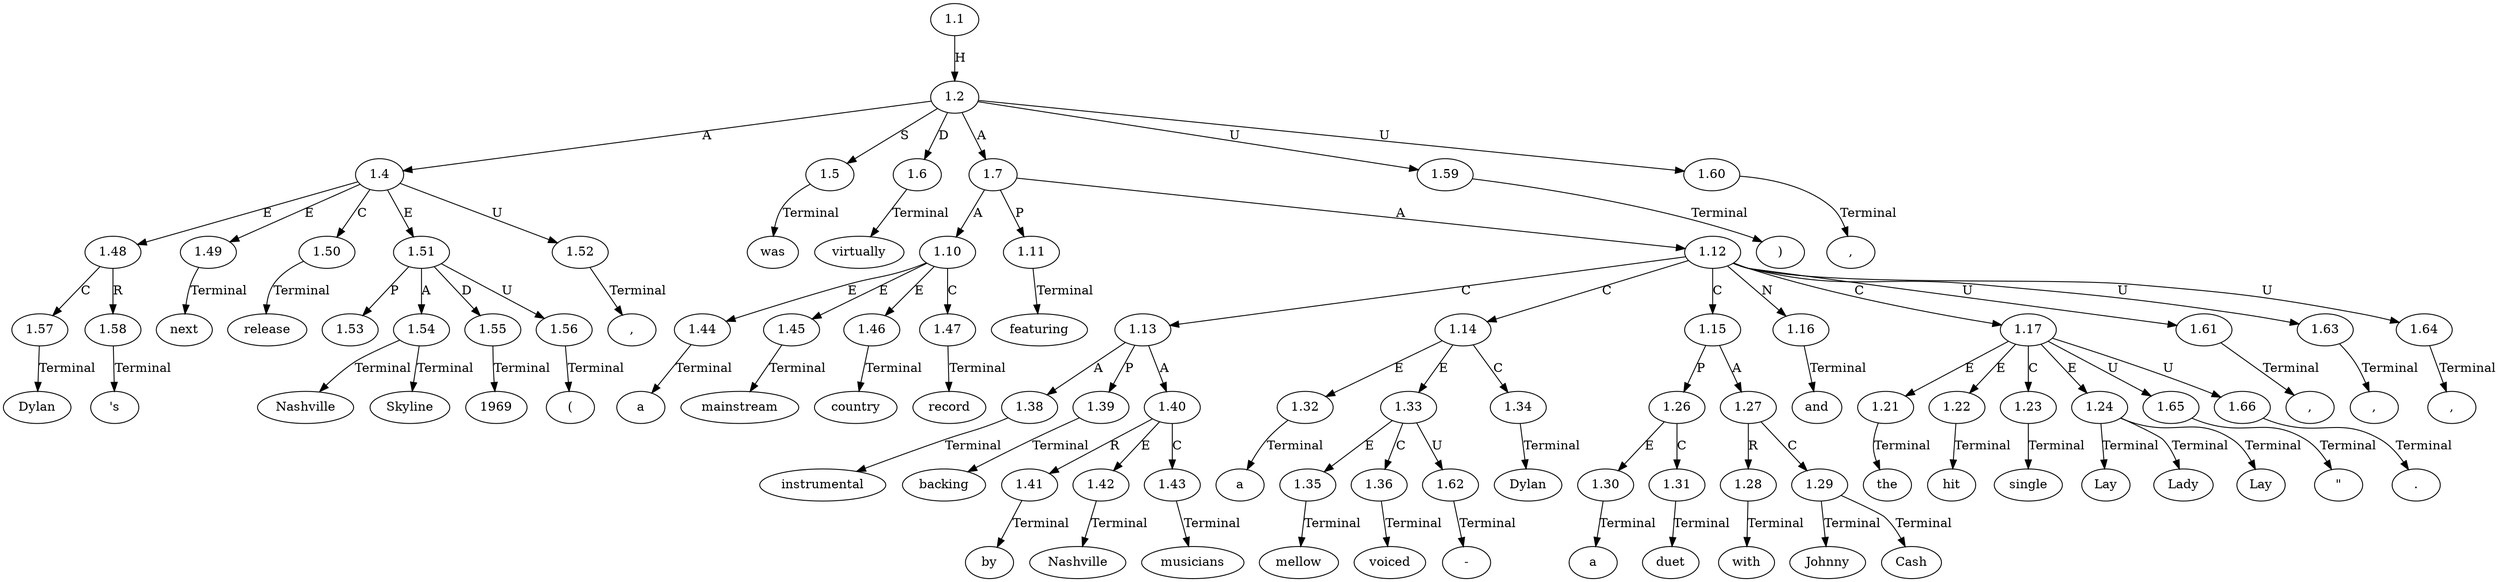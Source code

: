 // Graph
digraph {
	0.1 [label=Dylan ordering=out]
	0.10 [label=")" ordering=out]
	0.11 [label="," ordering=out]
	0.12 [label=was ordering=out]
	0.13 [label=virtually ordering=out]
	0.14 [label=a ordering=out]
	0.15 [label=mainstream ordering=out]
	0.16 [label=country ordering=out]
	0.17 [label=record ordering=out]
	0.18 [label=featuring ordering=out]
	0.19 [label=instrumental ordering=out]
	0.2 [label="'s" ordering=out]
	0.20 [label=backing ordering=out]
	0.21 [label=by ordering=out]
	0.22 [label=Nashville ordering=out]
	0.23 [label=musicians ordering=out]
	0.24 [label="," ordering=out]
	0.25 [label=a ordering=out]
	0.26 [label=mellow ordering=out]
	0.27 [label="-" ordering=out]
	0.28 [label=voiced ordering=out]
	0.29 [label=Dylan ordering=out]
	0.3 [label=next ordering=out]
	0.30 [label="," ordering=out]
	0.31 [label=a ordering=out]
	0.32 [label=duet ordering=out]
	0.33 [label=with ordering=out]
	0.34 [label=Johnny ordering=out]
	0.35 [label=Cash ordering=out]
	0.36 [label="," ordering=out]
	0.37 [label=and ordering=out]
	0.38 [label=the ordering=out]
	0.39 [label=hit ordering=out]
	0.4 [label=release ordering=out]
	0.40 [label=single ordering=out]
	0.41 [label="\"" ordering=out]
	0.42 [label=Lay ordering=out]
	0.43 [label=Lady ordering=out]
	0.44 [label=Lay ordering=out]
	0.45 [label="." ordering=out]
	0.5 [label="," ordering=out]
	0.6 [label=Nashville ordering=out]
	0.7 [label=Skyline ordering=out]
	0.8 [label="(" ordering=out]
	0.9 [label=1969 ordering=out]
	1.1 [label=1.1 ordering=out]
	1.2 [label=1.2 ordering=out]
	1.4 [label=1.4 ordering=out]
	1.5 [label=1.5 ordering=out]
	1.6 [label=1.6 ordering=out]
	1.7 [label=1.7 ordering=out]
	1.10 [label=1.10 ordering=out]
	1.11 [label=1.11 ordering=out]
	1.12 [label=1.12 ordering=out]
	1.13 [label=1.13 ordering=out]
	1.14 [label=1.14 ordering=out]
	1.15 [label=1.15 ordering=out]
	1.16 [label=1.16 ordering=out]
	1.17 [label=1.17 ordering=out]
	1.21 [label=1.21 ordering=out]
	1.22 [label=1.22 ordering=out]
	1.23 [label=1.23 ordering=out]
	1.24 [label=1.24 ordering=out]
	1.26 [label=1.26 ordering=out]
	1.27 [label=1.27 ordering=out]
	1.28 [label=1.28 ordering=out]
	1.29 [label=1.29 ordering=out]
	1.30 [label=1.30 ordering=out]
	1.31 [label=1.31 ordering=out]
	1.32 [label=1.32 ordering=out]
	1.33 [label=1.33 ordering=out]
	1.34 [label=1.34 ordering=out]
	1.35 [label=1.35 ordering=out]
	1.36 [label=1.36 ordering=out]
	1.38 [label=1.38 ordering=out]
	1.39 [label=1.39 ordering=out]
	1.40 [label=1.40 ordering=out]
	1.41 [label=1.41 ordering=out]
	1.42 [label=1.42 ordering=out]
	1.43 [label=1.43 ordering=out]
	1.44 [label=1.44 ordering=out]
	1.45 [label=1.45 ordering=out]
	1.46 [label=1.46 ordering=out]
	1.47 [label=1.47 ordering=out]
	1.48 [label=1.48 ordering=out]
	1.49 [label=1.49 ordering=out]
	1.50 [label=1.50 ordering=out]
	1.51 [label=1.51 ordering=out]
	1.52 [label=1.52 ordering=out]
	1.53 [label=1.53 ordering=out]
	1.54 [label=1.54 ordering=out]
	1.55 [label=1.55 ordering=out]
	1.56 [label=1.56 ordering=out]
	1.57 [label=1.57 ordering=out]
	1.58 [label=1.58 ordering=out]
	1.59 [label=1.59 ordering=out]
	1.60 [label=1.60 ordering=out]
	1.61 [label=1.61 ordering=out]
	1.62 [label=1.62 ordering=out]
	1.63 [label=1.63 ordering=out]
	1.64 [label=1.64 ordering=out]
	1.65 [label=1.65 ordering=out]
	1.66 [label=1.66 ordering=out]
	1.1 -> 1.2 [label=H ordering=out]
	1.2 -> 1.4 [label=A ordering=out]
	1.2 -> 1.5 [label=S ordering=out]
	1.2 -> 1.6 [label=D ordering=out]
	1.2 -> 1.7 [label=A ordering=out]
	1.2 -> 1.59 [label=U ordering=out]
	1.2 -> 1.60 [label=U ordering=out]
	1.4 -> 1.48 [label=E ordering=out]
	1.4 -> 1.49 [label=E ordering=out]
	1.4 -> 1.50 [label=C ordering=out]
	1.4 -> 1.51 [label=E ordering=out]
	1.4 -> 1.52 [label=U ordering=out]
	1.5 -> 0.12 [label=Terminal ordering=out]
	1.6 -> 0.13 [label=Terminal ordering=out]
	1.7 -> 1.10 [label=A ordering=out]
	1.7 -> 1.11 [label=P ordering=out]
	1.7 -> 1.12 [label=A ordering=out]
	1.10 -> 1.44 [label=E ordering=out]
	1.10 -> 1.45 [label=E ordering=out]
	1.10 -> 1.46 [label=E ordering=out]
	1.10 -> 1.47 [label=C ordering=out]
	1.11 -> 0.18 [label=Terminal ordering=out]
	1.12 -> 1.13 [label=C ordering=out]
	1.12 -> 1.14 [label=C ordering=out]
	1.12 -> 1.15 [label=C ordering=out]
	1.12 -> 1.16 [label=N ordering=out]
	1.12 -> 1.17 [label=C ordering=out]
	1.12 -> 1.61 [label=U ordering=out]
	1.12 -> 1.63 [label=U ordering=out]
	1.12 -> 1.64 [label=U ordering=out]
	1.13 -> 1.38 [label=A ordering=out]
	1.13 -> 1.39 [label=P ordering=out]
	1.13 -> 1.40 [label=A ordering=out]
	1.14 -> 1.32 [label=E ordering=out]
	1.14 -> 1.33 [label=E ordering=out]
	1.14 -> 1.34 [label=C ordering=out]
	1.15 -> 1.26 [label=P ordering=out]
	1.15 -> 1.27 [label=A ordering=out]
	1.16 -> 0.37 [label=Terminal ordering=out]
	1.17 -> 1.21 [label=E ordering=out]
	1.17 -> 1.22 [label=E ordering=out]
	1.17 -> 1.23 [label=C ordering=out]
	1.17 -> 1.24 [label=E ordering=out]
	1.17 -> 1.65 [label=U ordering=out]
	1.17 -> 1.66 [label=U ordering=out]
	1.21 -> 0.38 [label=Terminal ordering=out]
	1.22 -> 0.39 [label=Terminal ordering=out]
	1.23 -> 0.40 [label=Terminal ordering=out]
	1.24 -> 0.42 [label=Terminal ordering=out]
	1.24 -> 0.43 [label=Terminal ordering=out]
	1.24 -> 0.44 [label=Terminal ordering=out]
	1.26 -> 1.30 [label=E ordering=out]
	1.26 -> 1.31 [label=C ordering=out]
	1.27 -> 1.28 [label=R ordering=out]
	1.27 -> 1.29 [label=C ordering=out]
	1.28 -> 0.33 [label=Terminal ordering=out]
	1.29 -> 0.34 [label=Terminal ordering=out]
	1.29 -> 0.35 [label=Terminal ordering=out]
	1.30 -> 0.31 [label=Terminal ordering=out]
	1.31 -> 0.32 [label=Terminal ordering=out]
	1.32 -> 0.25 [label=Terminal ordering=out]
	1.33 -> 1.35 [label=E ordering=out]
	1.33 -> 1.36 [label=C ordering=out]
	1.33 -> 1.62 [label=U ordering=out]
	1.34 -> 0.29 [label=Terminal ordering=out]
	1.35 -> 0.26 [label=Terminal ordering=out]
	1.36 -> 0.28 [label=Terminal ordering=out]
	1.38 -> 0.19 [label=Terminal ordering=out]
	1.39 -> 0.20 [label=Terminal ordering=out]
	1.40 -> 1.41 [label=R ordering=out]
	1.40 -> 1.42 [label=E ordering=out]
	1.40 -> 1.43 [label=C ordering=out]
	1.41 -> 0.21 [label=Terminal ordering=out]
	1.42 -> 0.22 [label=Terminal ordering=out]
	1.43 -> 0.23 [label=Terminal ordering=out]
	1.44 -> 0.14 [label=Terminal ordering=out]
	1.45 -> 0.15 [label=Terminal ordering=out]
	1.46 -> 0.16 [label=Terminal ordering=out]
	1.47 -> 0.17 [label=Terminal ordering=out]
	1.48 -> 1.57 [label=C ordering=out]
	1.48 -> 1.58 [label=R ordering=out]
	1.49 -> 0.3 [label=Terminal ordering=out]
	1.50 -> 0.4 [label=Terminal ordering=out]
	1.51 -> 1.53 [label=P ordering=out]
	1.51 -> 1.54 [label=A ordering=out]
	1.51 -> 1.55 [label=D ordering=out]
	1.51 -> 1.56 [label=U ordering=out]
	1.52 -> 0.5 [label=Terminal ordering=out]
	1.54 -> 0.6 [label=Terminal ordering=out]
	1.54 -> 0.7 [label=Terminal ordering=out]
	1.55 -> 0.9 [label=Terminal ordering=out]
	1.56 -> 0.8 [label=Terminal ordering=out]
	1.57 -> 0.1 [label=Terminal ordering=out]
	1.58 -> 0.2 [label=Terminal ordering=out]
	1.59 -> 0.10 [label=Terminal ordering=out]
	1.60 -> 0.11 [label=Terminal ordering=out]
	1.61 -> 0.24 [label=Terminal ordering=out]
	1.62 -> 0.27 [label=Terminal ordering=out]
	1.63 -> 0.30 [label=Terminal ordering=out]
	1.64 -> 0.36 [label=Terminal ordering=out]
	1.65 -> 0.41 [label=Terminal ordering=out]
	1.66 -> 0.45 [label=Terminal ordering=out]
}
